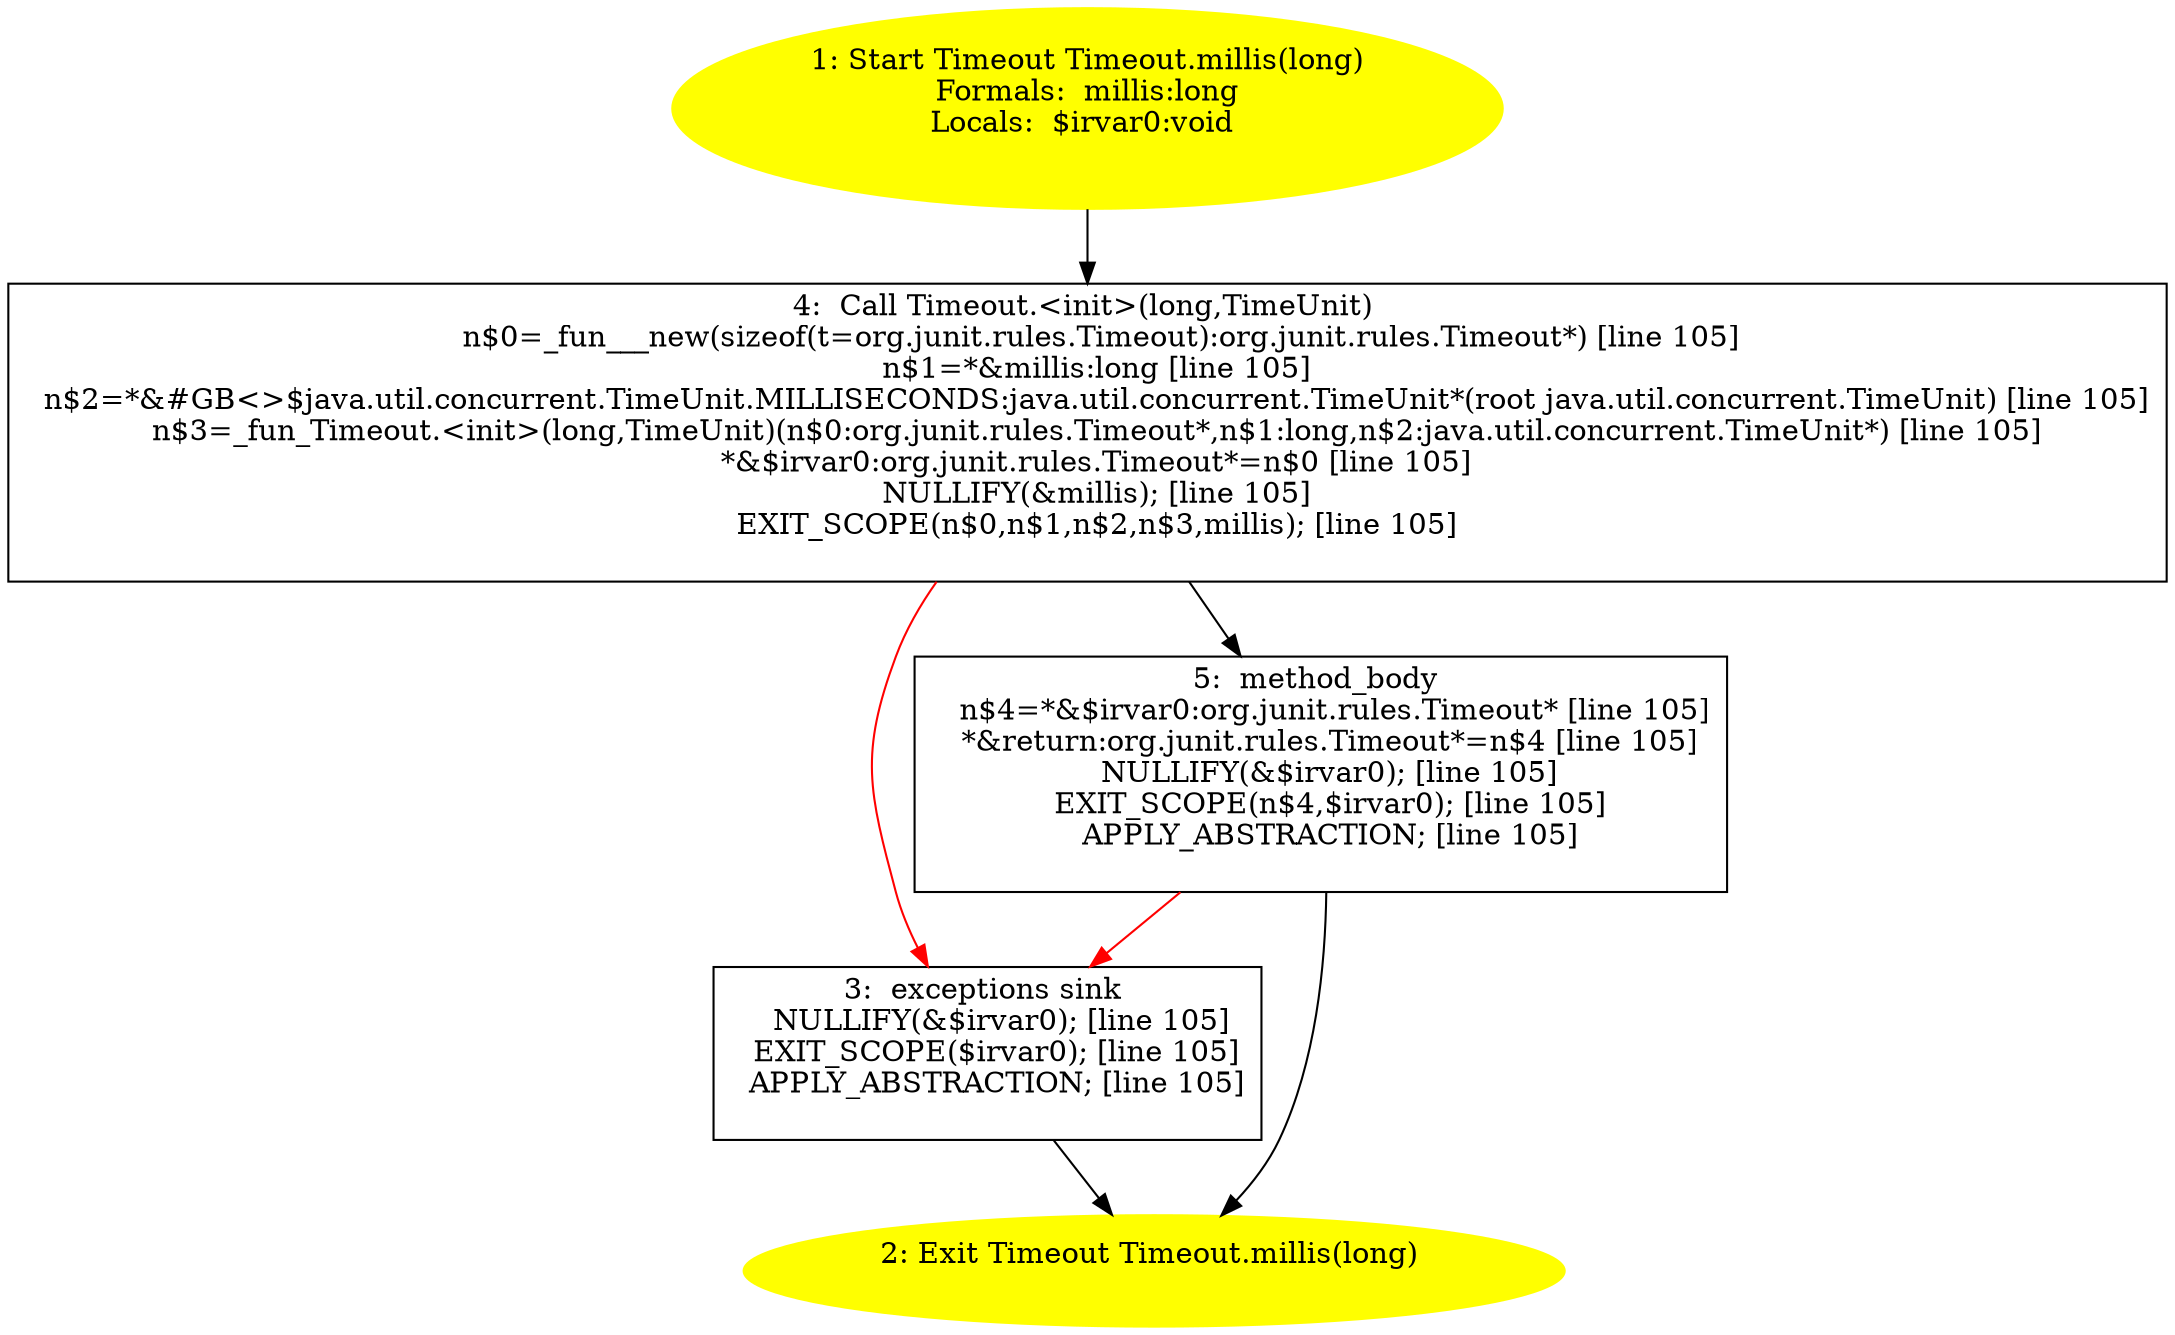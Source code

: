 /* @generated */
digraph cfg {
"org.junit.rules.Timeout.millis(long):org.junit.rules.Timeout.6198fc4cd26cc85ac9821486aa0f3528_1" [label="1: Start Timeout Timeout.millis(long)\nFormals:  millis:long\nLocals:  $irvar0:void \n  " color=yellow style=filled]
	

	 "org.junit.rules.Timeout.millis(long):org.junit.rules.Timeout.6198fc4cd26cc85ac9821486aa0f3528_1" -> "org.junit.rules.Timeout.millis(long):org.junit.rules.Timeout.6198fc4cd26cc85ac9821486aa0f3528_4" ;
"org.junit.rules.Timeout.millis(long):org.junit.rules.Timeout.6198fc4cd26cc85ac9821486aa0f3528_2" [label="2: Exit Timeout Timeout.millis(long) \n  " color=yellow style=filled]
	

"org.junit.rules.Timeout.millis(long):org.junit.rules.Timeout.6198fc4cd26cc85ac9821486aa0f3528_3" [label="3:  exceptions sink \n   NULLIFY(&$irvar0); [line 105]\n  EXIT_SCOPE($irvar0); [line 105]\n  APPLY_ABSTRACTION; [line 105]\n " shape="box"]
	

	 "org.junit.rules.Timeout.millis(long):org.junit.rules.Timeout.6198fc4cd26cc85ac9821486aa0f3528_3" -> "org.junit.rules.Timeout.millis(long):org.junit.rules.Timeout.6198fc4cd26cc85ac9821486aa0f3528_2" ;
"org.junit.rules.Timeout.millis(long):org.junit.rules.Timeout.6198fc4cd26cc85ac9821486aa0f3528_4" [label="4:  Call Timeout.<init>(long,TimeUnit) \n   n$0=_fun___new(sizeof(t=org.junit.rules.Timeout):org.junit.rules.Timeout*) [line 105]\n  n$1=*&millis:long [line 105]\n  n$2=*&#GB<>$java.util.concurrent.TimeUnit.MILLISECONDS:java.util.concurrent.TimeUnit*(root java.util.concurrent.TimeUnit) [line 105]\n  n$3=_fun_Timeout.<init>(long,TimeUnit)(n$0:org.junit.rules.Timeout*,n$1:long,n$2:java.util.concurrent.TimeUnit*) [line 105]\n  *&$irvar0:org.junit.rules.Timeout*=n$0 [line 105]\n  NULLIFY(&millis); [line 105]\n  EXIT_SCOPE(n$0,n$1,n$2,n$3,millis); [line 105]\n " shape="box"]
	

	 "org.junit.rules.Timeout.millis(long):org.junit.rules.Timeout.6198fc4cd26cc85ac9821486aa0f3528_4" -> "org.junit.rules.Timeout.millis(long):org.junit.rules.Timeout.6198fc4cd26cc85ac9821486aa0f3528_5" ;
	 "org.junit.rules.Timeout.millis(long):org.junit.rules.Timeout.6198fc4cd26cc85ac9821486aa0f3528_4" -> "org.junit.rules.Timeout.millis(long):org.junit.rules.Timeout.6198fc4cd26cc85ac9821486aa0f3528_3" [color="red" ];
"org.junit.rules.Timeout.millis(long):org.junit.rules.Timeout.6198fc4cd26cc85ac9821486aa0f3528_5" [label="5:  method_body \n   n$4=*&$irvar0:org.junit.rules.Timeout* [line 105]\n  *&return:org.junit.rules.Timeout*=n$4 [line 105]\n  NULLIFY(&$irvar0); [line 105]\n  EXIT_SCOPE(n$4,$irvar0); [line 105]\n  APPLY_ABSTRACTION; [line 105]\n " shape="box"]
	

	 "org.junit.rules.Timeout.millis(long):org.junit.rules.Timeout.6198fc4cd26cc85ac9821486aa0f3528_5" -> "org.junit.rules.Timeout.millis(long):org.junit.rules.Timeout.6198fc4cd26cc85ac9821486aa0f3528_2" ;
	 "org.junit.rules.Timeout.millis(long):org.junit.rules.Timeout.6198fc4cd26cc85ac9821486aa0f3528_5" -> "org.junit.rules.Timeout.millis(long):org.junit.rules.Timeout.6198fc4cd26cc85ac9821486aa0f3528_3" [color="red" ];
}
